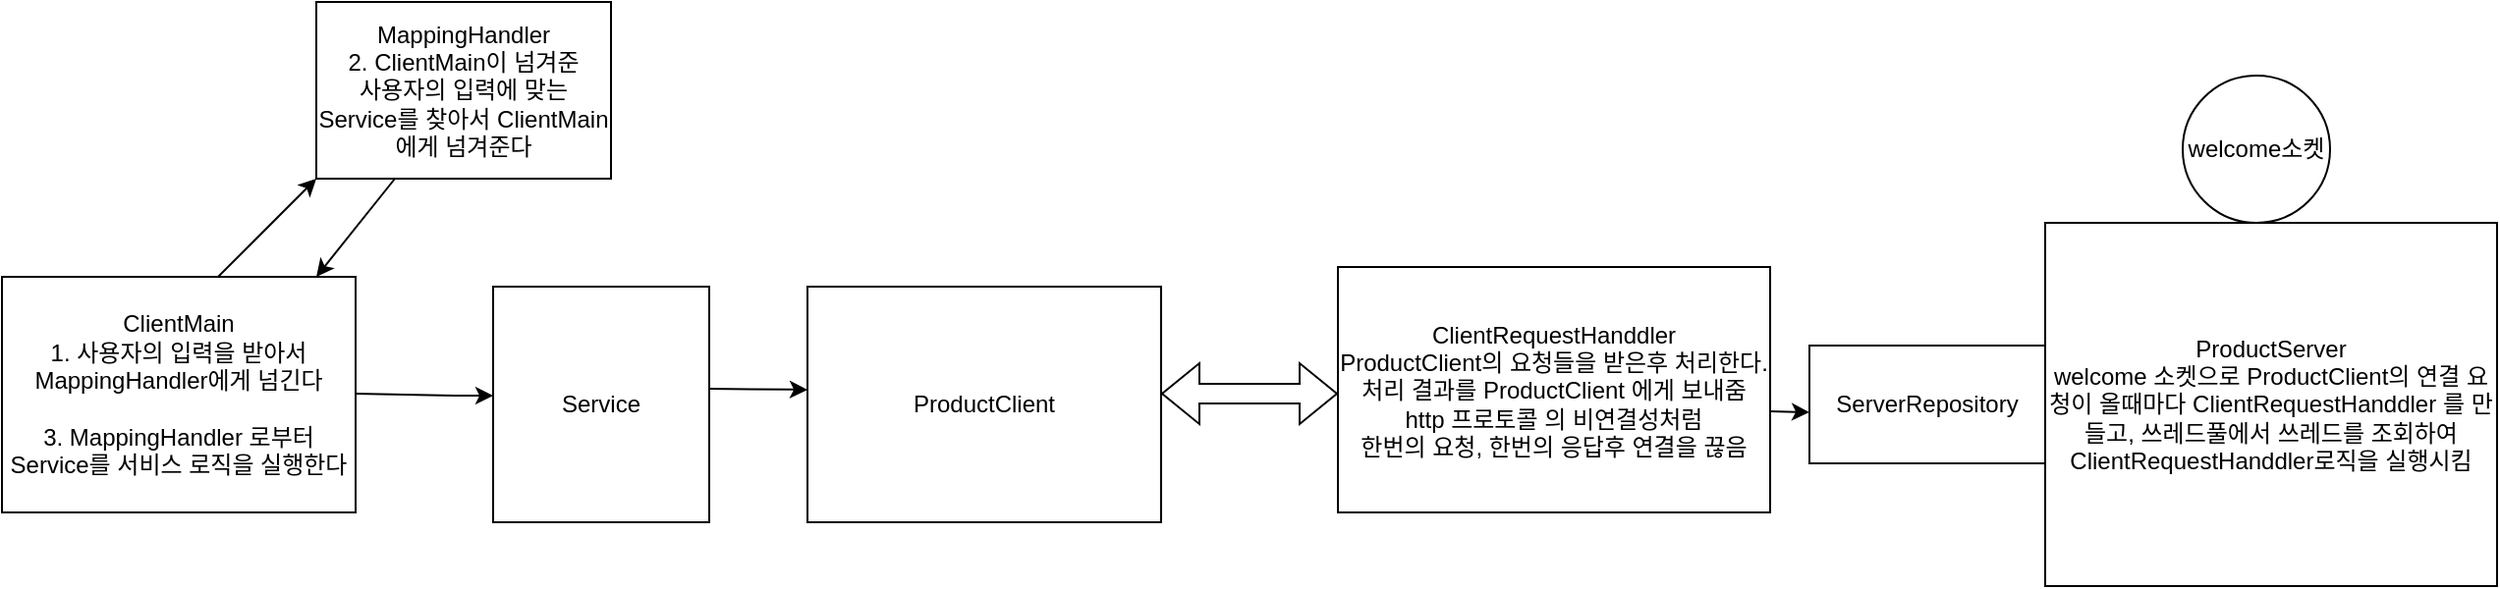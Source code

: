 <mxfile version="21.0.6" type="github">
  <diagram name="페이지-1" id="cKFjXOOlHmxCjA17lQGs">
    <mxGraphModel dx="2183" dy="804" grid="1" gridSize="10" guides="1" tooltips="1" connect="1" arrows="1" fold="1" page="1" pageScale="1" pageWidth="827" pageHeight="1169" math="0" shadow="0">
      <root>
        <mxCell id="0" />
        <mxCell id="1" parent="0" />
        <mxCell id="62ahfOTf5YEQez6gC-17-10" value="ClientMain&lt;br&gt;1. 사용자의 입력을 받아서&lt;br&gt;MappingHandler에게 넘긴다&lt;br&gt;&lt;br&gt;3. MappingHandler 로부터 Service를 서비스 로직을 실행한다" style="rounded=0;whiteSpace=wrap;html=1;" vertex="1" parent="1">
          <mxGeometry x="-240" y="515" width="180" height="120" as="geometry" />
        </mxCell>
        <mxCell id="62ahfOTf5YEQez6gC-17-11" value="Service" style="rounded=0;whiteSpace=wrap;html=1;" vertex="1" parent="1">
          <mxGeometry x="10" y="520" width="110" height="120" as="geometry" />
        </mxCell>
        <mxCell id="62ahfOTf5YEQez6gC-17-12" value="ProductClient" style="rounded=0;whiteSpace=wrap;html=1;" vertex="1" parent="1">
          <mxGeometry x="170" y="520" width="180" height="120" as="geometry" />
        </mxCell>
        <mxCell id="62ahfOTf5YEQez6gC-17-13" value="ClientRequestHanddler&lt;br&gt;ProductClient의 요청들을 받은후 처리한다.&lt;br&gt;처리 결과를 ProductClient 에게 보내줌&lt;br&gt;http 프로토콜 의 비연결성처럼&lt;br&gt;한번의 요청, 한번의 응답후 연결을 끊음" style="rounded=0;whiteSpace=wrap;html=1;" vertex="1" parent="1">
          <mxGeometry x="440" y="510" width="220" height="125" as="geometry" />
        </mxCell>
        <mxCell id="62ahfOTf5YEQez6gC-17-14" value="MappingHandler&lt;br&gt;2. ClientMain이 넘겨준&lt;br&gt;사용자의 입력에 맞는 Service를 찾아서 ClientMain에게 넘겨준다" style="rounded=0;whiteSpace=wrap;html=1;" vertex="1" parent="1">
          <mxGeometry x="-80" y="375" width="150" height="90" as="geometry" />
        </mxCell>
        <mxCell id="62ahfOTf5YEQez6gC-17-17" value="" style="endArrow=classic;html=1;rounded=0;" edge="1" parent="1">
          <mxGeometry width="50" height="50" relative="1" as="geometry">
            <mxPoint x="-60" y="574.5" as="sourcePoint" />
            <mxPoint x="10" y="575.5" as="targetPoint" />
            <Array as="points">
              <mxPoint x="-10" y="575.5" />
            </Array>
          </mxGeometry>
        </mxCell>
        <mxCell id="62ahfOTf5YEQez6gC-17-20" value="" style="endArrow=classic;html=1;rounded=0;" edge="1" parent="1">
          <mxGeometry width="50" height="50" relative="1" as="geometry">
            <mxPoint x="120" y="572" as="sourcePoint" />
            <mxPoint x="170" y="572.5" as="targetPoint" />
          </mxGeometry>
        </mxCell>
        <mxCell id="62ahfOTf5YEQez6gC-17-24" value="" style="endArrow=classic;html=1;rounded=0;" edge="1" parent="1">
          <mxGeometry width="50" height="50" relative="1" as="geometry">
            <mxPoint x="-130" y="515" as="sourcePoint" />
            <mxPoint x="-80" y="465" as="targetPoint" />
          </mxGeometry>
        </mxCell>
        <mxCell id="62ahfOTf5YEQez6gC-17-25" value="" style="endArrow=classic;html=1;rounded=0;entryX=0.889;entryY=0;entryDx=0;entryDy=0;entryPerimeter=0;" edge="1" parent="1" target="62ahfOTf5YEQez6gC-17-10">
          <mxGeometry width="50" height="50" relative="1" as="geometry">
            <mxPoint x="-40" y="465" as="sourcePoint" />
            <mxPoint x="-100" y="505" as="targetPoint" />
            <Array as="points" />
          </mxGeometry>
        </mxCell>
        <mxCell id="62ahfOTf5YEQez6gC-17-67" value="" style="shape=flexArrow;endArrow=classic;startArrow=classic;html=1;rounded=0;" edge="1" parent="1">
          <mxGeometry width="100" height="100" relative="1" as="geometry">
            <mxPoint x="350" y="574.5" as="sourcePoint" />
            <mxPoint x="440" y="574.5" as="targetPoint" />
            <Array as="points" />
          </mxGeometry>
        </mxCell>
        <mxCell id="62ahfOTf5YEQez6gC-17-69" value="ProductServer&lt;br&gt;welcome 소켓으로 ProductClient의 연결 요청이 올때마다 ClientRequestHanddler 를 만들고, 쓰레드풀에서 쓰레드를 조회하여 ClientRequestHanddler로직을 실행시킴" style="rounded=0;whiteSpace=wrap;html=1;" vertex="1" parent="1">
          <mxGeometry x="800" y="487.5" width="230" height="185" as="geometry" />
        </mxCell>
        <mxCell id="62ahfOTf5YEQez6gC-17-70" value="welcome소켓&lt;br&gt;" style="ellipse;whiteSpace=wrap;html=1;aspect=fixed;" vertex="1" parent="1">
          <mxGeometry x="870" y="412.5" width="75" height="75" as="geometry" />
        </mxCell>
        <mxCell id="62ahfOTf5YEQez6gC-17-71" value="ServerRepository" style="rounded=0;whiteSpace=wrap;html=1;" vertex="1" parent="1">
          <mxGeometry x="680" y="550" width="120" height="60" as="geometry" />
        </mxCell>
        <mxCell id="62ahfOTf5YEQez6gC-17-72" value="" style="endArrow=classic;html=1;rounded=0;exitX=1;exitY=0.588;exitDx=0;exitDy=0;exitPerimeter=0;" edge="1" parent="1" source="62ahfOTf5YEQez6gC-17-13">
          <mxGeometry width="50" height="50" relative="1" as="geometry">
            <mxPoint x="660" y="580" as="sourcePoint" />
            <mxPoint x="680" y="584" as="targetPoint" />
          </mxGeometry>
        </mxCell>
      </root>
    </mxGraphModel>
  </diagram>
</mxfile>
